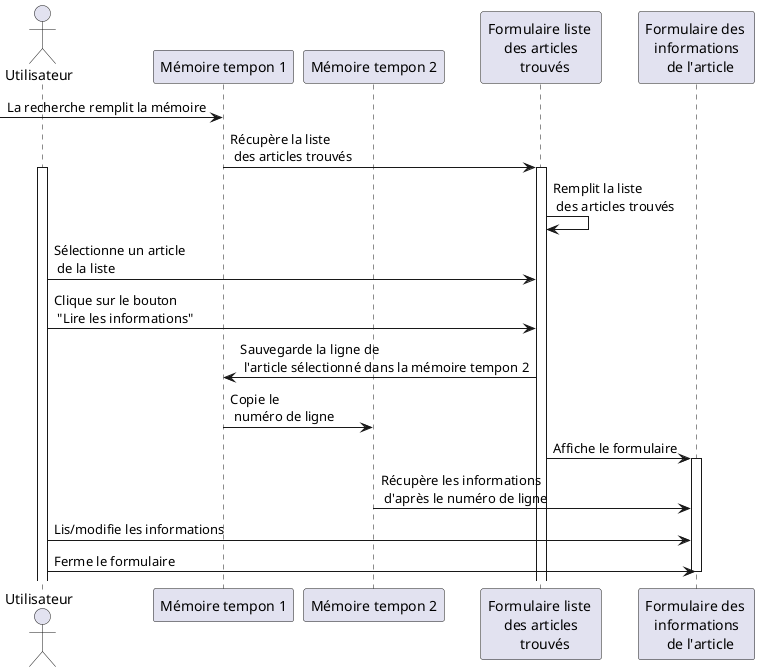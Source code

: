 @startuml global gestionnaire de stocks sequence

    
    'Create an actor "user"
    actor Utilisateur as usr
    participant "Mémoire tempon 1" as temp1
    participant "Mémoire tempon 2" as temp2
    participant "Formulaire liste \n des articles \n  trouvés" as frmMultipleFound
    participant "Formulaire des \n informations \n  de l'article" as frmInfo


    [-> temp1: La recherche remplit la mémoire
    temp1 -> frmMultipleFound: Récupère la liste \n des articles trouvés
    Activate usr
    Activate frmMultipleFound
    frmMultipleFound -> frmMultipleFound: Remplit la liste \n des articles trouvés
    usr -> frmMultipleFound: Sélectionne un article \n de la liste
    usr -> frmMultipleFound: Clique sur le bouton \n "Lire les informations"
    frmMultipleFound -> temp1: Sauvegarde la ligne de \n l'article sélectionné dans la mémoire tempon 2 
    temp1 -> temp2 : Copie le \n numéro de ligne
    frmMultipleFound -> frmInfo: Affiche le formulaire
    activate frmInfo
    frmInfo <- temp2: Récupère les informations \n d'après le numéro de ligne
    usr -> frmInfo: Lis/modifie les informations
    usr -> frmInfo: Ferme le formulaire
    deactivate frmInfo


@enduml